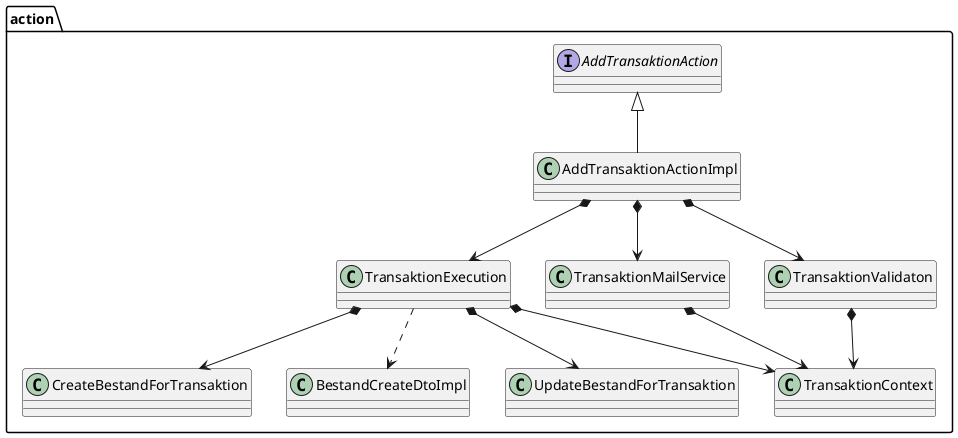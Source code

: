 @startuml
package action {
class AddTransaktionActionImpl
class BestandCreateDtoImpl
class CreateBestandForTransaktion
class TransaktionContext
class TransaktionExecution
class TransaktionMailService
class TransaktionValidaton
class UpdateBestandForTransaktion
interface AddTransaktionAction
}

AddTransaktionAction <|-- AddTransaktionActionImpl
AddTransaktionActionImpl *--> TransaktionValidaton
AddTransaktionActionImpl *--> TransaktionExecution
AddTransaktionActionImpl *--> TransaktionMailService


TransaktionValidaton *--> TransaktionContext
TransaktionExecution *--> TransaktionContext
TransaktionExecution ..> BestandCreateDtoImpl
TransaktionExecution *--> CreateBestandForTransaktion
TransaktionExecution *--> UpdateBestandForTransaktion
TransaktionMailService *--> TransaktionContext
@enduml
